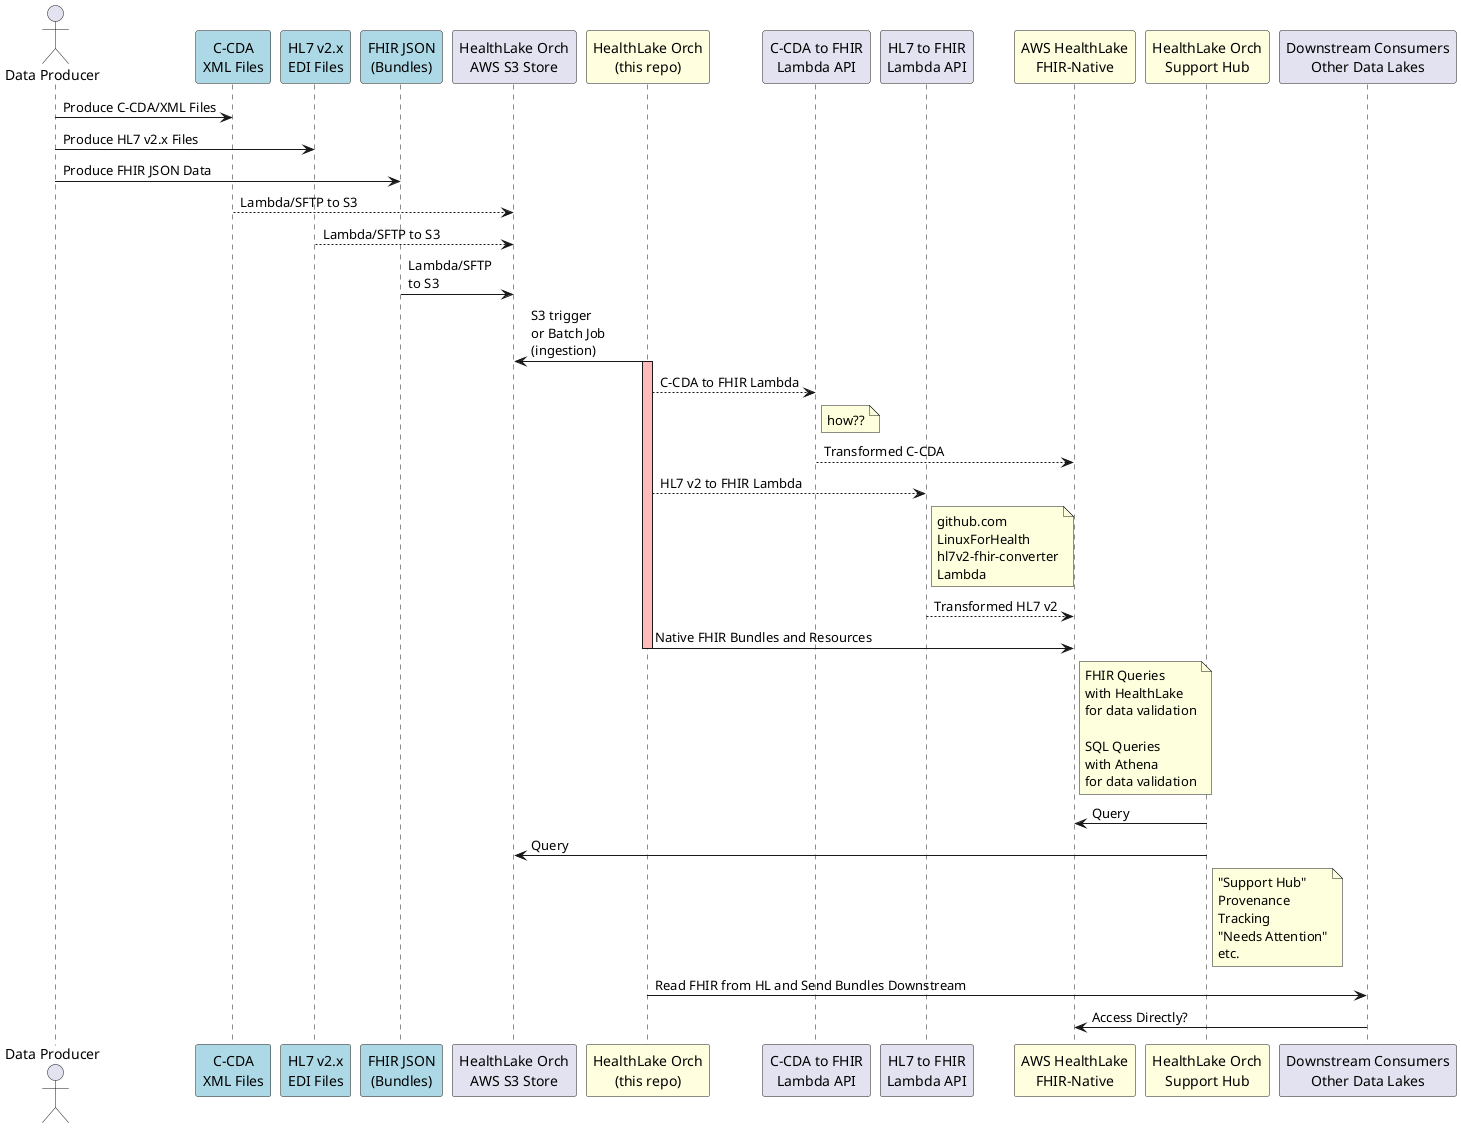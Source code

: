 @startuml AWS HealthLake Orchestration

actor DataProducer as "Data Producer"

participant "C-CDA\nXML Files" as CDA #lightblue
participant "HL7 v2.x\nEDI Files" as HL7 #lightblue
participant "FHIR JSON\n(Bundles)" as FHIR_JSON #lightblue

participant "HealthLake Orch\nAWS S3 Store" as HLO_S3
participant "HealthLake Orch\n(this repo)" as HLO #lightyellow

participant "C-CDA to FHIR\nLambda API" as CCDA_FHIR_LAMBDA
participant "HL7 to FHIR\nLambda API" as HL7_FHIR_LAMBDA

participant "AWS HealthLake\nFHIR-Native" as HL #lightyellow
participant "HealthLake Orch\nSupport Hub" as HLO_SUPPORT #lightyellow
participant "Downstream Consumers\nOther Data Lakes" as DOWNSTREAM

DataProducer -> CDA: Produce C-CDA/XML Files
DataProducer -> HL7: Produce HL7 v2.x Files
DataProducer -> FHIR_JSON: Produce FHIR JSON Data

CDA --> HLO_S3: Lambda/SFTP to S3
HL7 --> HLO_S3: Lambda/SFTP to S3
FHIR_JSON -> HLO_S3: Lambda/SFTP\nto S3

HLO -> HLO_S3: S3 trigger\nor Batch Job\n(ingestion)
activate HLO #FFBBBB
HLO --> CCDA_FHIR_LAMBDA: C-CDA to FHIR Lambda
note right of CCDA_FHIR_LAMBDA
  how??
end note

CCDA_FHIR_LAMBDA --> HL: Transformed C-CDA
HLO --> HL7_FHIR_LAMBDA: HL7 v2 to FHIR Lambda
note right of HL7_FHIR_LAMBDA
  github.com
  LinuxForHealth
  hl7v2-fhir-converter
  Lambda
end note

HL7_FHIR_LAMBDA --> HL: Transformed HL7 v2
HLO -> HL: Native FHIR Bundles and Resources
deactivate HLO

note right of HL
  FHIR Queries 
  with HealthLake
  for data validation

  SQL Queries 
  with Athena
  for data validation
end note

HLO_SUPPORT -> HL: Query
HLO_SUPPORT -> HLO_S3: Query

note right of HLO_SUPPORT
  "Support Hub"
  Provenance
  Tracking
  "Needs Attention"
  etc.
end note

HLO -> DOWNSTREAM: Read FHIR from HL and Send Bundles Downstream
DOWNSTREAM -> HL: Access Directly?

@enduml
